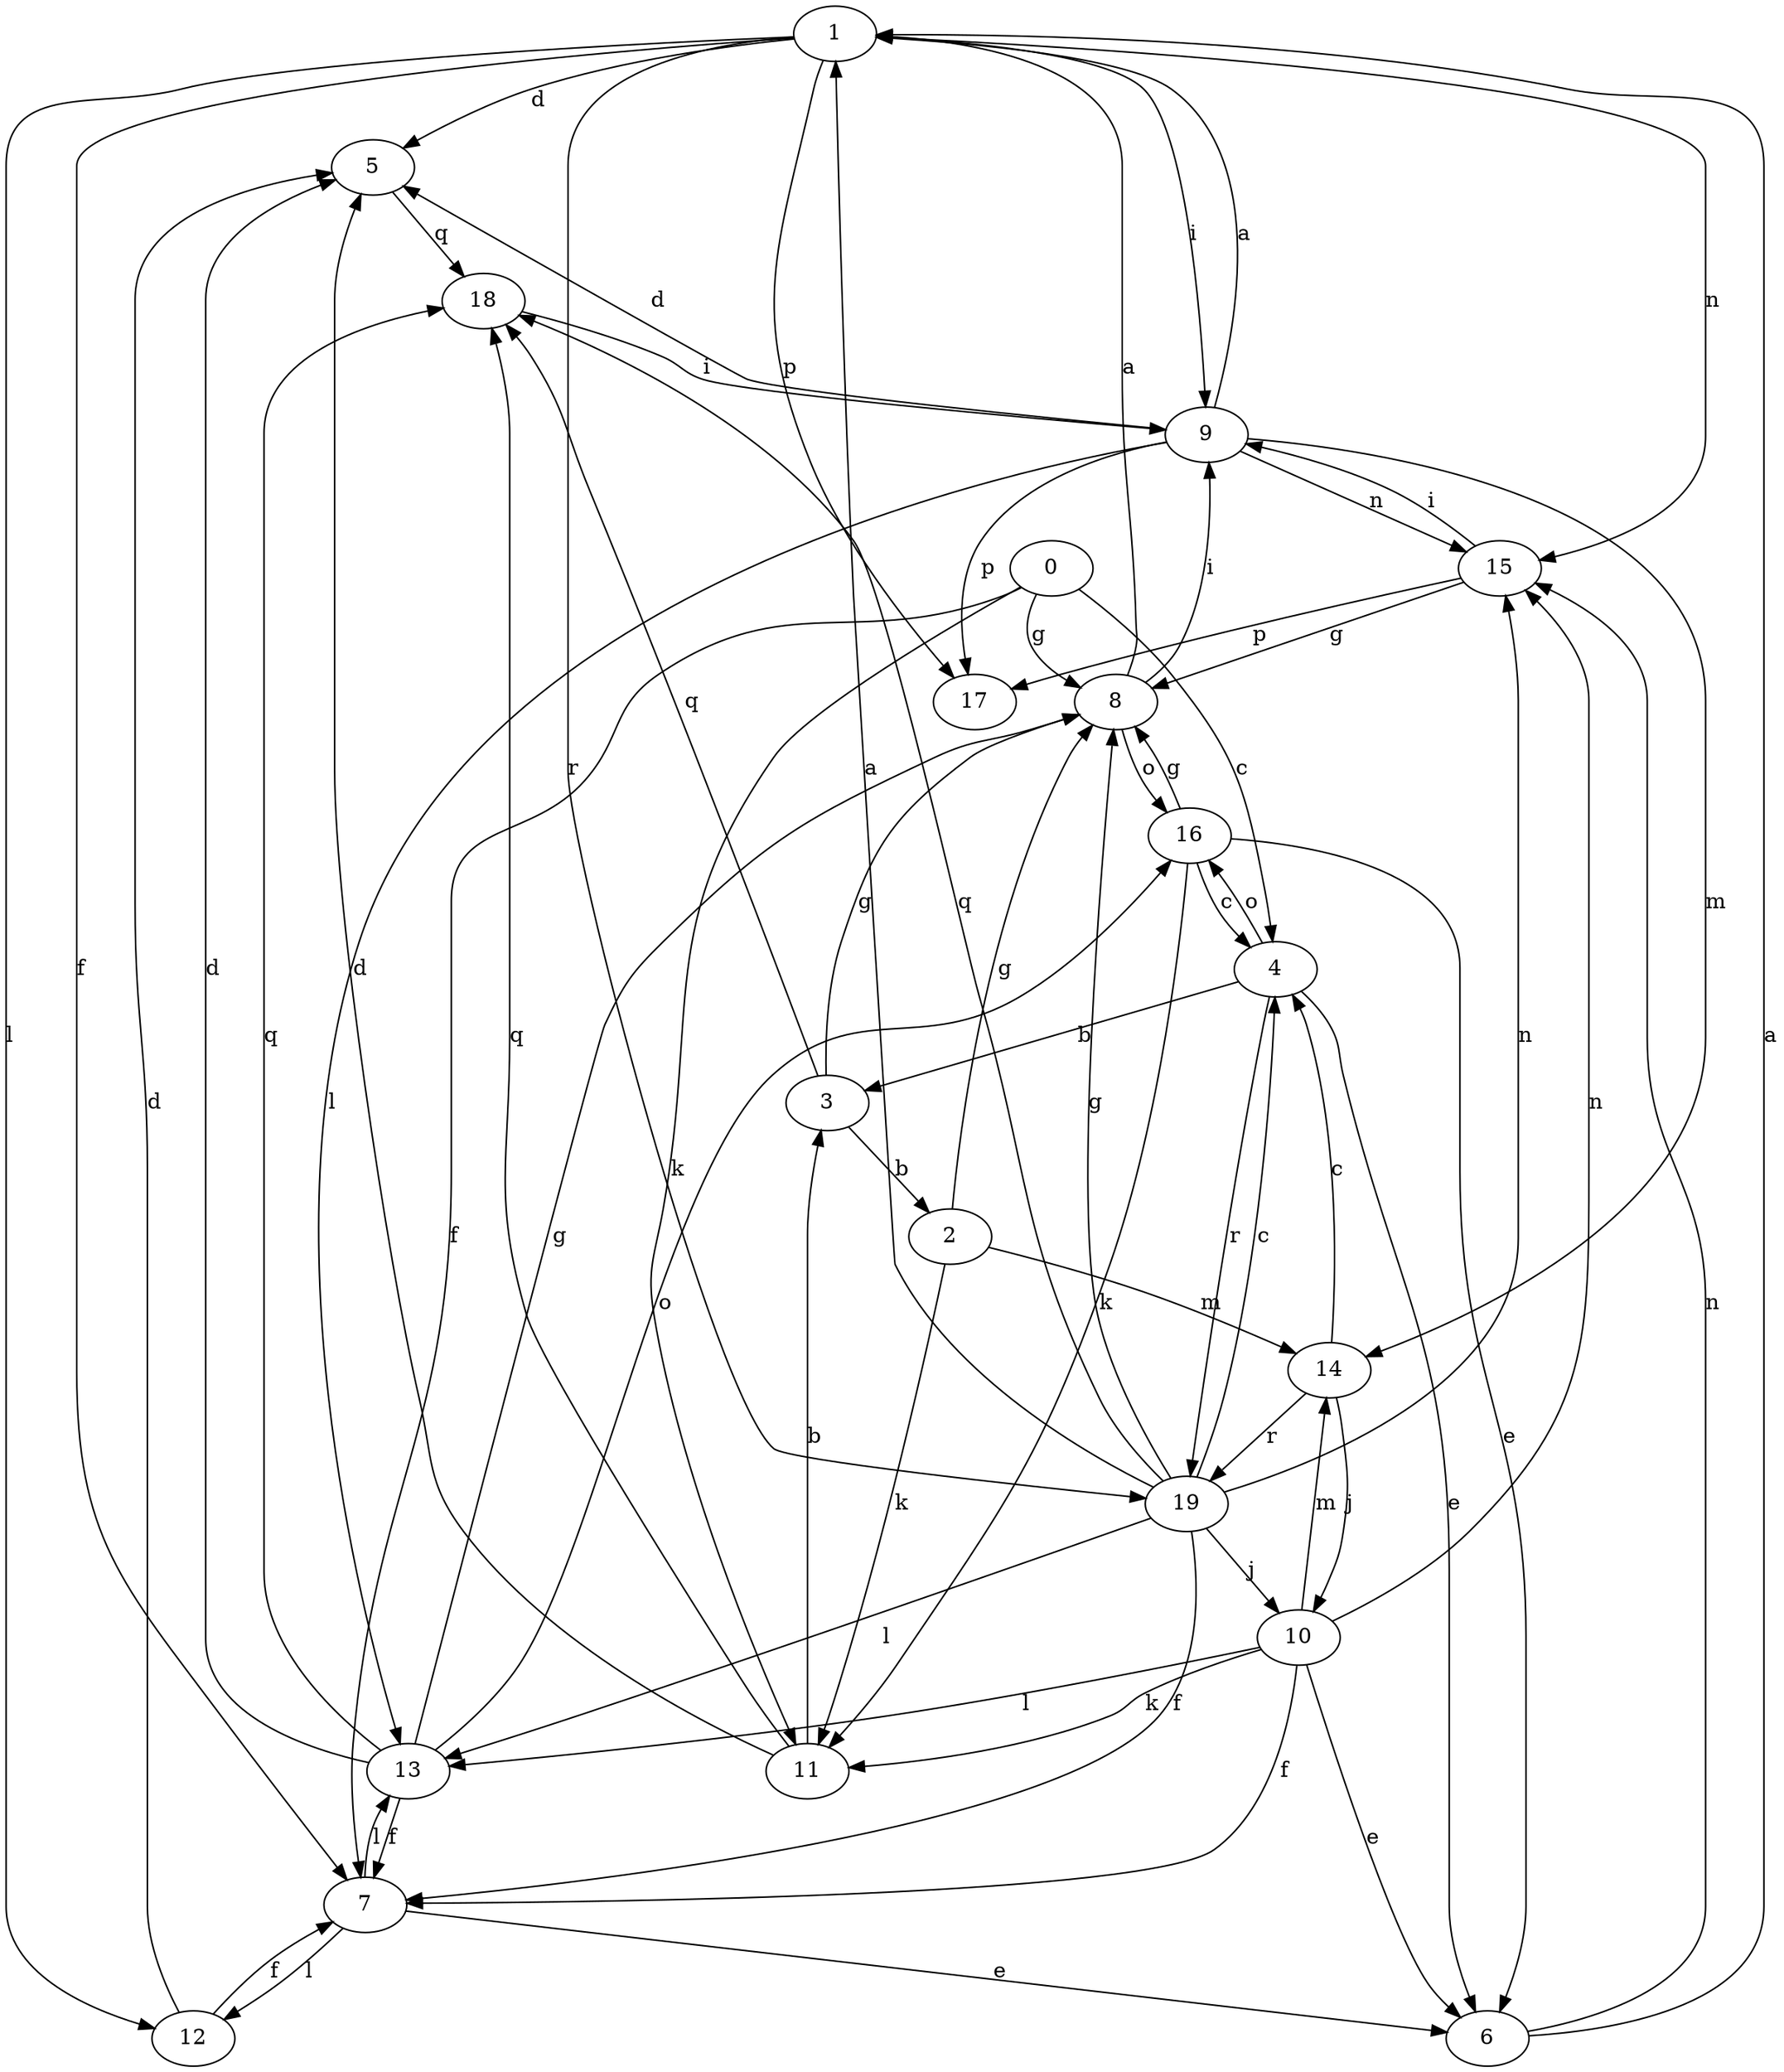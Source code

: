 strict digraph  {
1;
2;
3;
4;
5;
6;
7;
8;
9;
10;
11;
12;
13;
14;
15;
16;
17;
0;
18;
19;
1 -> 5  [label=d];
1 -> 7  [label=f];
1 -> 9  [label=i];
1 -> 12  [label=l];
1 -> 15  [label=n];
1 -> 17  [label=p];
1 -> 19  [label=r];
2 -> 8  [label=g];
2 -> 11  [label=k];
2 -> 14  [label=m];
3 -> 2  [label=b];
3 -> 8  [label=g];
3 -> 18  [label=q];
4 -> 3  [label=b];
4 -> 6  [label=e];
4 -> 16  [label=o];
4 -> 19  [label=r];
5 -> 18  [label=q];
6 -> 1  [label=a];
6 -> 15  [label=n];
7 -> 6  [label=e];
7 -> 12  [label=l];
7 -> 13  [label=l];
8 -> 1  [label=a];
8 -> 9  [label=i];
8 -> 16  [label=o];
9 -> 1  [label=a];
9 -> 5  [label=d];
9 -> 13  [label=l];
9 -> 14  [label=m];
9 -> 15  [label=n];
9 -> 17  [label=p];
10 -> 6  [label=e];
10 -> 7  [label=f];
10 -> 11  [label=k];
10 -> 13  [label=l];
10 -> 14  [label=m];
10 -> 15  [label=n];
11 -> 3  [label=b];
11 -> 5  [label=d];
11 -> 18  [label=q];
12 -> 5  [label=d];
12 -> 7  [label=f];
13 -> 5  [label=d];
13 -> 7  [label=f];
13 -> 8  [label=g];
13 -> 16  [label=o];
13 -> 18  [label=q];
14 -> 4  [label=c];
14 -> 10  [label=j];
14 -> 19  [label=r];
15 -> 8  [label=g];
15 -> 9  [label=i];
15 -> 17  [label=p];
16 -> 4  [label=c];
16 -> 6  [label=e];
16 -> 8  [label=g];
16 -> 11  [label=k];
0 -> 4  [label=c];
0 -> 7  [label=f];
0 -> 8  [label=g];
0 -> 11  [label=k];
18 -> 9  [label=i];
19 -> 1  [label=a];
19 -> 4  [label=c];
19 -> 7  [label=f];
19 -> 8  [label=g];
19 -> 10  [label=j];
19 -> 13  [label=l];
19 -> 15  [label=n];
19 -> 18  [label=q];
}
